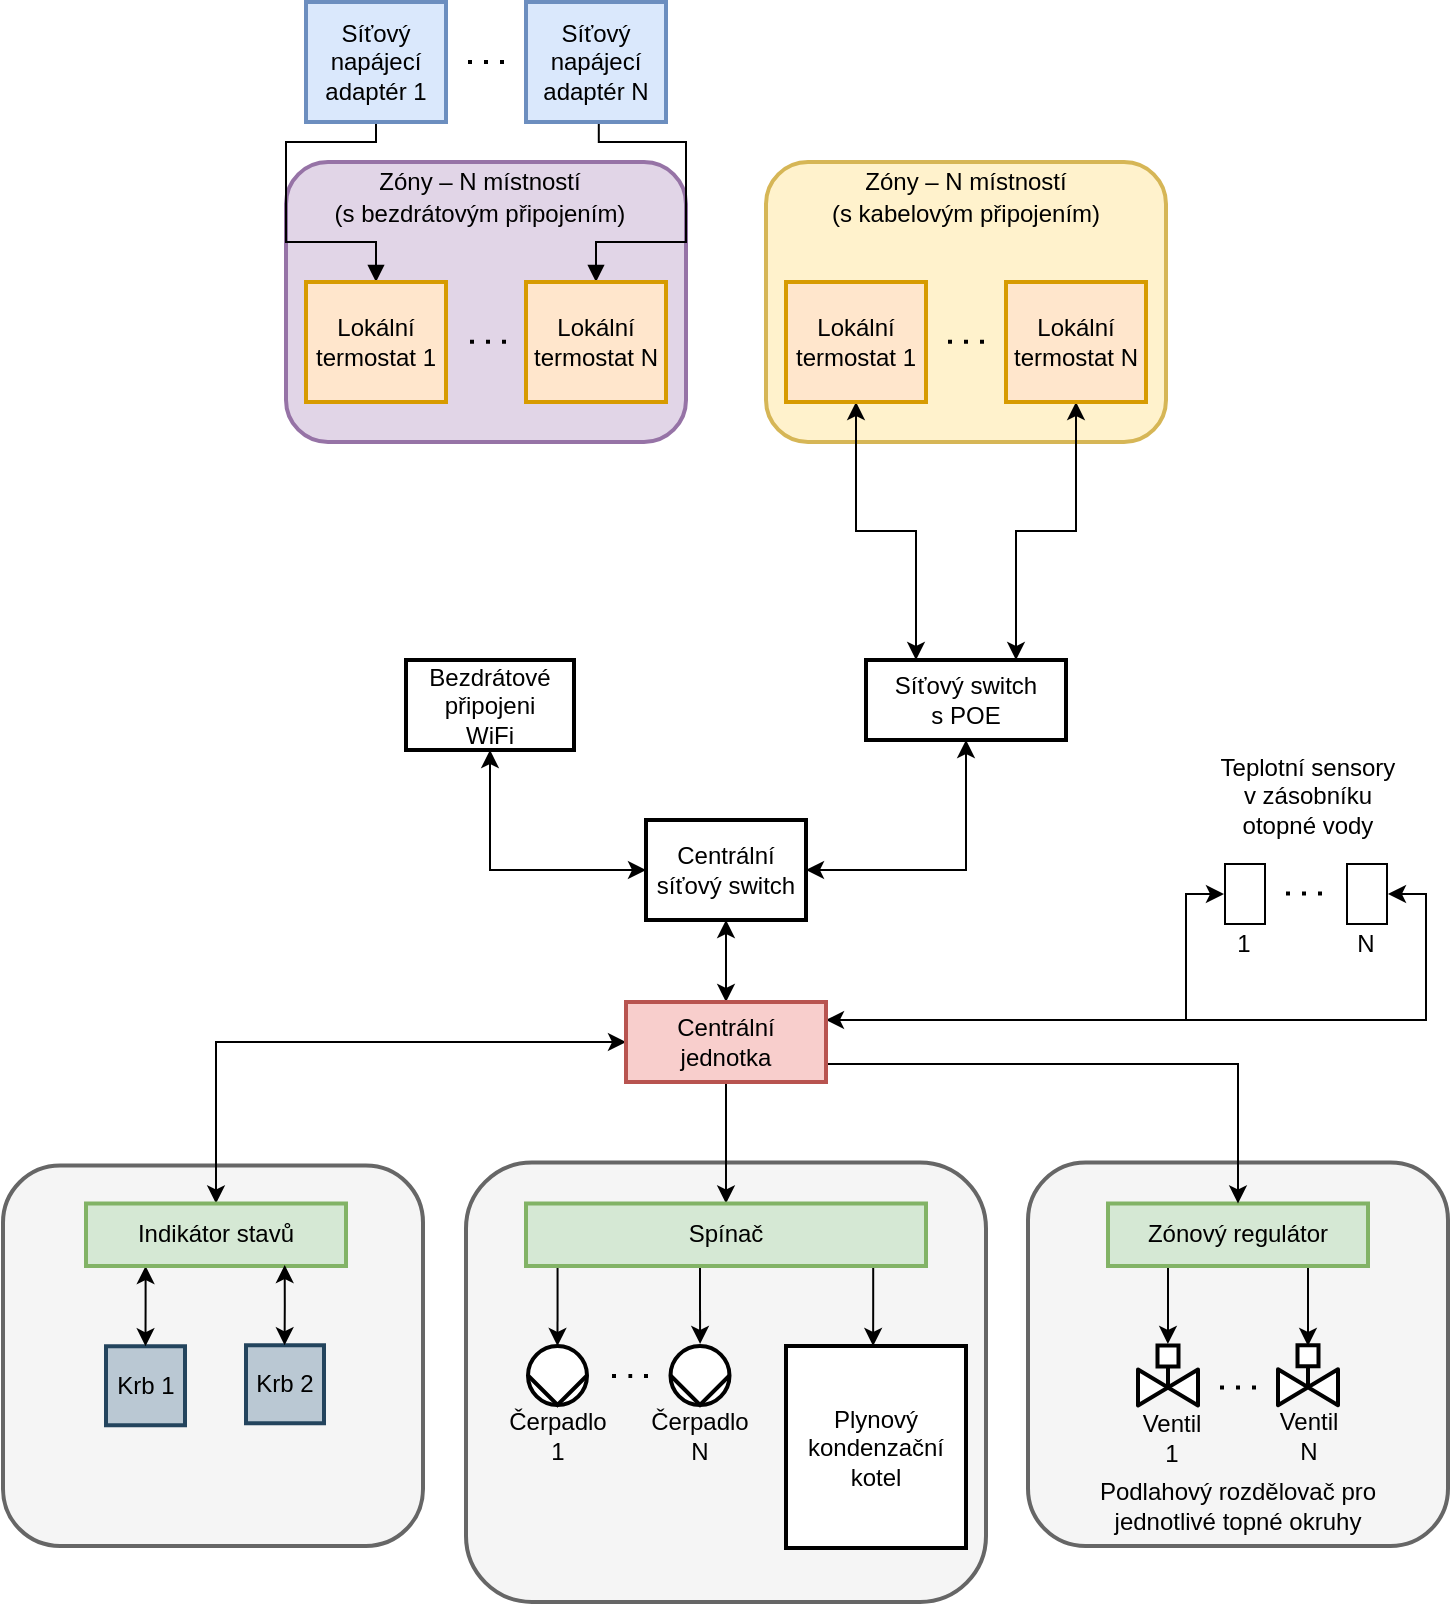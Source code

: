 <mxfile version="13.10.0" type="device"><diagram id="OQWnciAQnM_iIbDHGHQT" name="Page-1"><mxGraphModel dx="1564" dy="1298" grid="1" gridSize="10" guides="1" tooltips="1" connect="1" arrows="1" fold="1" page="1" pageScale="1" pageWidth="827" pageHeight="1169" math="1" shadow="0"><root><mxCell id="0"/><mxCell id="1" parent="0"/><mxCell id="rNNqhviS-toqoHtGZwfO-22" value="" style="rounded=1;whiteSpace=wrap;html=1;strokeWidth=2;strokeColor=#9673a6;fillColor=#e1d5e7;" parent="1" vertex="1"><mxGeometry x="200" y="159" width="200" height="140" as="geometry"/></mxCell><mxCell id="rNNqhviS-toqoHtGZwfO-32" value="" style="rounded=1;whiteSpace=wrap;html=1;strokeWidth=2;strokeColor=#d6b656;fillColor=#fff2cc;" parent="1" vertex="1"><mxGeometry x="440" y="159" width="200" height="140" as="geometry"/></mxCell><mxCell id="rNNqhviS-toqoHtGZwfO-74" value="" style="rounded=1;whiteSpace=wrap;html=1;strokeWidth=2;strokeColor=#666666;fontColor=#333333;fillColor=#f5f5f5;" parent="1" vertex="1"><mxGeometry x="571" y="659.25" width="210" height="191.75" as="geometry"/></mxCell><mxCell id="rNNqhviS-toqoHtGZwfO-81" style="edgeStyle=orthogonalEdgeStyle;rounded=0;orthogonalLoop=1;jettySize=auto;html=1;startArrow=classic;startFill=1;endArrow=none;endFill=0;entryX=0.839;entryY=1.003;entryDx=0;entryDy=0;entryPerimeter=0;" parent="1" target="rNNqhviS-toqoHtGZwfO-60" edge="1"><mxGeometry relative="1" as="geometry"><mxPoint x="711" y="751" as="sourcePoint"/><Array as="points"><mxPoint x="711" y="711"/></Array></mxGeometry></mxCell><mxCell id="C-ky9rX12c1Sp_fLIFlz-12" value="" style="rounded=1;whiteSpace=wrap;html=1;strokeWidth=2;fillColor=#f5f5f5;strokeColor=#666666;fontColor=#333333;" parent="1" vertex="1"><mxGeometry x="58.5" y="660.75" width="210" height="190.25" as="geometry"/></mxCell><mxCell id="C-ky9rX12c1Sp_fLIFlz-14" style="edgeStyle=orthogonalEdgeStyle;rounded=0;orthogonalLoop=1;jettySize=auto;html=1;startArrow=none;startFill=0;endArrow=classic;endFill=1;entryX=0.498;entryY=-0.026;entryDx=0;entryDy=0;entryPerimeter=0;" parent="1" source="rNNqhviS-toqoHtGZwfO-60" target="rNNqhviS-toqoHtGZwfO-65" edge="1"><mxGeometry relative="1" as="geometry"><Array as="points"><mxPoint x="641" y="741"/><mxPoint x="641" y="741"/></Array></mxGeometry></mxCell><mxCell id="rNNqhviS-toqoHtGZwfO-60" value="Zónový regulátor" style="rounded=0;whiteSpace=wrap;html=1;strokeWidth=2;fillColor=#d5e8d4;strokeColor=#82b366;" parent="1" vertex="1"><mxGeometry x="611" y="679.75" width="130" height="31.25" as="geometry"/></mxCell><mxCell id="C-ky9rX12c1Sp_fLIFlz-6" value="" style="rounded=1;whiteSpace=wrap;html=1;strokeWidth=2;fillColor=#f5f5f5;strokeColor=#666666;fontColor=#333333;" parent="1" vertex="1"><mxGeometry x="290" y="659.25" width="260" height="219.75" as="geometry"/></mxCell><mxCell id="rNNqhviS-toqoHtGZwfO-5" style="edgeStyle=orthogonalEdgeStyle;rounded=0;orthogonalLoop=1;jettySize=auto;html=1;exitX=0.5;exitY=0;exitDx=0;exitDy=0;entryX=0.5;entryY=1;entryDx=0;entryDy=0;startArrow=classic;startFill=1;" parent="1" source="rNNqhviS-toqoHtGZwfO-1" target="rNNqhviS-toqoHtGZwfO-4" edge="1"><mxGeometry relative="1" as="geometry"><Array as="points"><mxPoint x="420" y="558"/><mxPoint x="420" y="558"/></Array></mxGeometry></mxCell><mxCell id="rNNqhviS-toqoHtGZwfO-62" style="edgeStyle=orthogonalEdgeStyle;rounded=0;orthogonalLoop=1;jettySize=auto;html=1;entryX=0.5;entryY=0;entryDx=0;entryDy=0;startArrow=none;startFill=0;endArrow=classic;endFill=1;exitX=0.5;exitY=1;exitDx=0;exitDy=0;" parent="1" source="rNNqhviS-toqoHtGZwfO-1" target="rNNqhviS-toqoHtGZwfO-59" edge="1"><mxGeometry relative="1" as="geometry"/></mxCell><mxCell id="rNNqhviS-toqoHtGZwfO-63" style="edgeStyle=orthogonalEdgeStyle;rounded=0;orthogonalLoop=1;jettySize=auto;html=1;exitX=1;exitY=0.5;exitDx=0;exitDy=0;startArrow=none;startFill=0;endArrow=classic;endFill=1;" parent="1" source="rNNqhviS-toqoHtGZwfO-1" target="rNNqhviS-toqoHtGZwfO-60" edge="1"><mxGeometry relative="1" as="geometry"><Array as="points"><mxPoint x="470" y="610"/><mxPoint x="676" y="610"/></Array></mxGeometry></mxCell><mxCell id="C-ky9rX12c1Sp_fLIFlz-8" style="edgeStyle=orthogonalEdgeStyle;rounded=0;orthogonalLoop=1;jettySize=auto;html=1;startArrow=classic;startFill=1;entryX=0.5;entryY=0;entryDx=0;entryDy=0;" parent="1" source="rNNqhviS-toqoHtGZwfO-1" target="C-ky9rX12c1Sp_fLIFlz-5" edge="1"><mxGeometry relative="1" as="geometry"><mxPoint x="152" y="686.25" as="targetPoint"/></mxGeometry></mxCell><mxCell id="miGsx5l1U_J2AvxsvvIS-11" style="edgeStyle=orthogonalEdgeStyle;rounded=0;orthogonalLoop=1;jettySize=auto;html=1;exitX=1;exitY=0.25;exitDx=0;exitDy=0;entryX=0.14;entryY=0.509;entryDx=0;entryDy=0;entryPerimeter=0;endArrow=classic;endFill=1;startArrow=classic;startFill=1;" parent="1" edge="1"><mxGeometry relative="1" as="geometry"><mxPoint x="470" y="588" as="sourcePoint"/><mxPoint x="668.99" y="525.006" as="targetPoint"/><Array as="points"><mxPoint x="650" y="588"/><mxPoint x="650" y="525"/></Array></mxGeometry></mxCell><mxCell id="rNNqhviS-toqoHtGZwfO-1" value="Centrální&lt;br&gt;jednotka" style="whiteSpace=wrap;html=1;fillColor=#f8cecc;strokeWidth=2;strokeColor=#b85450;" parent="1" vertex="1"><mxGeometry x="370" y="579" width="100" height="40" as="geometry"/></mxCell><mxCell id="rNNqhviS-toqoHtGZwfO-6" style="edgeStyle=orthogonalEdgeStyle;rounded=0;orthogonalLoop=1;jettySize=auto;html=1;exitX=0;exitY=0.5;exitDx=0;exitDy=0;entryX=0.5;entryY=1;entryDx=0;entryDy=0;startArrow=classic;startFill=1;" parent="1" source="rNNqhviS-toqoHtGZwfO-4" target="rNNqhviS-toqoHtGZwfO-2" edge="1"><mxGeometry relative="1" as="geometry"/></mxCell><mxCell id="rNNqhviS-toqoHtGZwfO-4" value="Centrální síťový switch" style="rounded=0;whiteSpace=wrap;html=1;strokeWidth=2;" parent="1" vertex="1"><mxGeometry x="380" y="488" width="80" height="50" as="geometry"/></mxCell><mxCell id="rNNqhviS-toqoHtGZwfO-12" style="edgeStyle=orthogonalEdgeStyle;rounded=0;orthogonalLoop=1;jettySize=auto;html=1;exitX=0.5;exitY=1;exitDx=0;exitDy=0;startArrow=classic;startFill=1;" parent="1" edge="1"><mxGeometry relative="1" as="geometry"><mxPoint x="560" y="651" as="sourcePoint"/><mxPoint x="560" y="651" as="targetPoint"/></mxGeometry></mxCell><mxCell id="rNNqhviS-toqoHtGZwfO-17" value="" style="shape=image;html=1;verticalAlign=top;verticalLabelPosition=bottom;labelBackgroundColor=#ffffff;imageAspect=0;image=https://cdn2.iconfinder.com/data/icons/shopping-elements-6/64/22-Flash_Sale_and_Thunder-128.png;strokeWidth=2;fillColor=none;rotation=-30;" parent="1" vertex="1"><mxGeometry x="232" y="291" width="50" height="90" as="geometry"/></mxCell><mxCell id="rNNqhviS-toqoHtGZwfO-18" value="" style="shape=image;html=1;verticalAlign=top;verticalLabelPosition=bottom;labelBackgroundColor=#ffffff;imageAspect=0;image=https://cdn2.iconfinder.com/data/icons/shopping-elements-6/64/22-Flash_Sale_and_Thunder-128.png;strokeWidth=2;fillColor=none;rotation=30;flipV=1;" parent="1" vertex="1"><mxGeometry x="320" y="291" width="50" height="90" as="geometry"/></mxCell><mxCell id="rNNqhviS-toqoHtGZwfO-27" value="" style="group" parent="1" vertex="1" connectable="0"><mxGeometry x="260" y="360" width="84" height="99" as="geometry"/></mxCell><mxCell id="rNNqhviS-toqoHtGZwfO-2" value="Bezdrátové připojeni&lt;br&gt;WiFi" style="rounded=0;whiteSpace=wrap;html=1;strokeWidth=2;" parent="rNNqhviS-toqoHtGZwfO-27" vertex="1"><mxGeometry y="48" width="84" height="45" as="geometry"/></mxCell><mxCell id="rNNqhviS-toqoHtGZwfO-13" value="" style="shape=image;html=1;verticalAlign=top;verticalLabelPosition=bottom;labelBackgroundColor=#ffffff;imageAspect=0;aspect=fixed;image=https://cdn2.iconfinder.com/data/icons/electronics-17/24/electronics-12-128.png;strokeWidth=2;fillColor=none;" parent="rNNqhviS-toqoHtGZwfO-27" vertex="1"><mxGeometry x="16" width="48" height="48" as="geometry"/></mxCell><mxCell id="rNNqhviS-toqoHtGZwfO-43" style="edgeStyle=orthogonalEdgeStyle;rounded=0;orthogonalLoop=1;jettySize=auto;html=1;exitX=0.5;exitY=1;exitDx=0;exitDy=0;startArrow=classic;startFill=1;entryX=0.25;entryY=0;entryDx=0;entryDy=0;" parent="1" source="rNNqhviS-toqoHtGZwfO-29" target="rNNqhviS-toqoHtGZwfO-41" edge="1"><mxGeometry relative="1" as="geometry"><mxPoint x="515" y="379" as="targetPoint"/></mxGeometry></mxCell><mxCell id="rNNqhviS-toqoHtGZwfO-44" style="edgeStyle=orthogonalEdgeStyle;rounded=0;orthogonalLoop=1;jettySize=auto;html=1;startArrow=classic;startFill=1;entryX=0.75;entryY=0;entryDx=0;entryDy=0;exitX=0.5;exitY=1;exitDx=0;exitDy=0;" parent="1" source="TtT3A8iglEBPr6birOV--1" target="rNNqhviS-toqoHtGZwfO-41" edge="1"><mxGeometry relative="1" as="geometry"><mxPoint x="565" y="379" as="targetPoint"/><mxPoint x="596" y="289" as="sourcePoint"/></mxGeometry></mxCell><mxCell id="rNNqhviS-toqoHtGZwfO-31" value="" style="endArrow=none;dashed=1;html=1;dashPattern=1 3;strokeWidth=2;" parent="1" edge="1"><mxGeometry x="436" y="158.9" width="50" height="50" as="geometry"><mxPoint x="549" y="248.9" as="sourcePoint"/><mxPoint x="529" y="248.9" as="targetPoint"/></mxGeometry></mxCell><mxCell id="rNNqhviS-toqoHtGZwfO-33" value="Zóny – N místností" style="text;html=1;strokeColor=none;fillColor=none;align=center;verticalAlign=middle;whiteSpace=wrap;rounded=0;" parent="1" vertex="1"><mxGeometry x="475" y="159" width="130" height="20" as="geometry"/></mxCell><mxCell id="rNNqhviS-toqoHtGZwfO-34" value="(s kabelovým připojením)" style="text;html=1;strokeColor=none;fillColor=none;align=center;verticalAlign=middle;whiteSpace=wrap;rounded=0;" parent="1" vertex="1"><mxGeometry x="445" y="175" width="190" height="20" as="geometry"/></mxCell><mxCell id="rNNqhviS-toqoHtGZwfO-21" value="" style="endArrow=none;dashed=1;html=1;dashPattern=1 3;strokeWidth=2;" parent="1" edge="1"><mxGeometry x="197" y="158.9" width="50" height="50" as="geometry"><mxPoint x="310" y="248.9" as="sourcePoint"/><mxPoint x="290" y="248.9" as="targetPoint"/></mxGeometry></mxCell><mxCell id="rNNqhviS-toqoHtGZwfO-23" value="Zóny – N místností" style="text;html=1;strokeColor=none;fillColor=none;align=center;verticalAlign=middle;whiteSpace=wrap;rounded=0;" parent="1" vertex="1"><mxGeometry x="232" y="159" width="130" height="20" as="geometry"/></mxCell><mxCell id="rNNqhviS-toqoHtGZwfO-24" value="(s bezdrátovým připojením)" style="text;html=1;strokeColor=none;fillColor=none;align=center;verticalAlign=middle;whiteSpace=wrap;rounded=0;" parent="1" vertex="1"><mxGeometry x="202" y="175" width="190" height="20" as="geometry"/></mxCell><mxCell id="rNNqhviS-toqoHtGZwfO-50" style="edgeStyle=orthogonalEdgeStyle;rounded=0;orthogonalLoop=1;jettySize=auto;html=1;entryX=1;entryY=0.5;entryDx=0;entryDy=0;startArrow=classic;startFill=1;exitX=0.5;exitY=1;exitDx=0;exitDy=0;" parent="1" source="rNNqhviS-toqoHtGZwfO-41" target="rNNqhviS-toqoHtGZwfO-4" edge="1"><mxGeometry relative="1" as="geometry"/></mxCell><mxCell id="rNNqhviS-toqoHtGZwfO-41" value="Síťový switch&lt;br&gt;s POE" style="whiteSpace=wrap;html=1;strokeWidth=2;" parent="1" vertex="1"><mxGeometry x="490" y="408" width="100" height="40" as="geometry"/></mxCell><mxCell id="rNNqhviS-toqoHtGZwfO-56" style="edgeStyle=orthogonalEdgeStyle;rounded=0;orthogonalLoop=1;jettySize=auto;html=1;startArrow=none;startFill=0;endArrow=block;endFill=1;exitX=0.5;exitY=1;exitDx=0;exitDy=0;" parent="1" source="rNNqhviS-toqoHtGZwfO-53" target="TtT3A8iglEBPr6birOV--2" edge="1"><mxGeometry relative="1" as="geometry"><Array as="points"><mxPoint x="245" y="149"/><mxPoint x="200" y="149"/><mxPoint x="200" y="199"/><mxPoint x="245" y="199"/></Array><mxPoint x="245" y="209" as="targetPoint"/></mxGeometry></mxCell><mxCell id="rNNqhviS-toqoHtGZwfO-53" value="&lt;span&gt;Síťový napájecí adaptér 1&lt;/span&gt;" style="rounded=0;whiteSpace=wrap;html=1;strokeWidth=2;fillColor=#dae8fc;strokeColor=#6c8ebf;" parent="1" vertex="1"><mxGeometry x="210" y="79" width="70" height="60" as="geometry"/></mxCell><mxCell id="rNNqhviS-toqoHtGZwfO-55" style="edgeStyle=orthogonalEdgeStyle;rounded=0;orthogonalLoop=1;jettySize=auto;html=1;startArrow=none;startFill=0;endArrow=block;endFill=1;exitX=0.52;exitY=0.998;exitDx=0;exitDy=0;exitPerimeter=0;entryX=0.5;entryY=0;entryDx=0;entryDy=0;" parent="1" source="rNNqhviS-toqoHtGZwfO-54" target="TtT3A8iglEBPr6birOV--3" edge="1"><mxGeometry relative="1" as="geometry"><Array as="points"><mxPoint x="356" y="149"/><mxPoint x="400" y="149"/><mxPoint x="400" y="199"/><mxPoint x="355" y="199"/></Array><mxPoint x="357" y="209" as="targetPoint"/></mxGeometry></mxCell><mxCell id="rNNqhviS-toqoHtGZwfO-54" value="Síťový napájecí adaptér N" style="rounded=0;whiteSpace=wrap;html=1;strokeWidth=2;fillColor=#dae8fc;strokeColor=#6c8ebf;" parent="1" vertex="1"><mxGeometry x="320" y="79" width="70" height="60" as="geometry"/></mxCell><mxCell id="rNNqhviS-toqoHtGZwfO-58" value="" style="endArrow=none;dashed=1;html=1;dashPattern=1 3;strokeWidth=2;" parent="1" edge="1"><mxGeometry x="196" y="19" width="50" height="50" as="geometry"><mxPoint x="309" y="109" as="sourcePoint"/><mxPoint x="289" y="109" as="targetPoint"/></mxGeometry></mxCell><mxCell id="rNNqhviS-toqoHtGZwfO-65" value="" style="verticalLabelPosition=bottom;align=center;html=1;verticalAlign=top;pointerEvents=1;dashed=0;shape=mxgraph.pid2valves.valve;valveType=gate;actuator=powered;strokeWidth=2;" parent="1" vertex="1"><mxGeometry x="626" y="750.75" width="30" height="30" as="geometry"/></mxCell><mxCell id="rNNqhviS-toqoHtGZwfO-66" value="" style="part=1;strokeColor=none;fillColor=none;fontStyle=1;fontSize=14;" parent="rNNqhviS-toqoHtGZwfO-65" vertex="1"><mxGeometry x="9.75" width="10.5" height="10.5" as="geometry"/></mxCell><mxCell id="rNNqhviS-toqoHtGZwfO-67" value="" style="verticalLabelPosition=bottom;align=center;html=1;verticalAlign=top;pointerEvents=1;dashed=0;shape=mxgraph.pid2valves.valve;valveType=gate;actuator=powered;strokeWidth=2;" parent="1" vertex="1"><mxGeometry x="696" y="750.63" width="30" height="30" as="geometry"/></mxCell><mxCell id="rNNqhviS-toqoHtGZwfO-68" value="" style="part=1;strokeColor=none;fillColor=none;fontStyle=1;fontSize=14;" parent="rNNqhviS-toqoHtGZwfO-67" vertex="1"><mxGeometry x="9.75" width="10.5" height="10.5" as="geometry"/></mxCell><mxCell id="rNNqhviS-toqoHtGZwfO-71" value="" style="endArrow=none;dashed=1;html=1;dashPattern=1 3;strokeWidth=2;" parent="1" edge="1"><mxGeometry x="572" y="681.76" width="50" height="50" as="geometry"><mxPoint x="685" y="771.76" as="sourcePoint"/><mxPoint x="665" y="771.76" as="targetPoint"/></mxGeometry></mxCell><mxCell id="rNNqhviS-toqoHtGZwfO-72" value="Ventil 1" style="text;html=1;strokeColor=none;fillColor=none;align=center;verticalAlign=middle;whiteSpace=wrap;rounded=0;" parent="1" vertex="1"><mxGeometry x="626" y="786.5" width="34" height="20" as="geometry"/></mxCell><mxCell id="rNNqhviS-toqoHtGZwfO-73" value="Ventil N" style="text;html=1;strokeColor=none;fillColor=none;align=center;verticalAlign=middle;whiteSpace=wrap;rounded=0;" parent="1" vertex="1"><mxGeometry x="693.5" y="785.63" width="35" height="20" as="geometry"/></mxCell><mxCell id="rNNqhviS-toqoHtGZwfO-75" value="Podlahový rozdělovač pro jednotlivé topné okruhy" style="text;html=1;strokeColor=none;fillColor=none;align=center;verticalAlign=middle;whiteSpace=wrap;rounded=0;" parent="1" vertex="1"><mxGeometry x="581" y="821" width="190" height="20" as="geometry"/></mxCell><mxCell id="rNNqhviS-toqoHtGZwfO-84" value="" style="shape=mxgraph.pid.pumps_-_iso.pump_(liquid);html=1;pointerEvents=1;align=center;verticalLabelPosition=bottom;verticalAlign=top;dashed=0;strokeWidth=2;aspect=fixed;rotation=90;" parent="1" vertex="1"><mxGeometry x="321" y="751" width="29.5" height="29.5" as="geometry"/></mxCell><mxCell id="rNNqhviS-toqoHtGZwfO-87" style="edgeStyle=orthogonalEdgeStyle;rounded=0;orthogonalLoop=1;jettySize=auto;html=1;startArrow=classic;startFill=1;endArrow=none;endFill=0;exitX=-0.036;exitY=0.499;exitDx=0;exitDy=0;exitPerimeter=0;" parent="1" source="rNNqhviS-toqoHtGZwfO-85" edge="1"><mxGeometry relative="1" as="geometry"><mxPoint x="407" y="751" as="sourcePoint"/><mxPoint x="407" y="711" as="targetPoint"/><Array as="points"><mxPoint x="407" y="711"/></Array></mxGeometry></mxCell><mxCell id="rNNqhviS-toqoHtGZwfO-85" value="" style="shape=mxgraph.pid.pumps_-_iso.pump_(liquid);html=1;pointerEvents=1;align=center;verticalLabelPosition=bottom;verticalAlign=top;dashed=0;strokeWidth=2;aspect=fixed;rotation=90;" parent="1" vertex="1"><mxGeometry x="392.25" y="751" width="29.5" height="29.5" as="geometry"/></mxCell><mxCell id="rNNqhviS-toqoHtGZwfO-88" value="" style="endArrow=none;dashed=1;html=1;dashPattern=1 3;strokeWidth=2;" parent="1" edge="1"><mxGeometry x="268" y="676" width="50" height="50" as="geometry"><mxPoint x="381" y="766" as="sourcePoint"/><mxPoint x="361" y="766" as="targetPoint"/><Array as="points"><mxPoint x="374.62" y="766.01"/></Array></mxGeometry></mxCell><mxCell id="rNNqhviS-toqoHtGZwfO-90" style="edgeStyle=orthogonalEdgeStyle;rounded=0;orthogonalLoop=1;jettySize=auto;html=1;entryX=0.868;entryY=0.998;entryDx=0;entryDy=0;entryPerimeter=0;startArrow=classic;startFill=1;endArrow=none;endFill=0;exitX=0.484;exitY=0;exitDx=0;exitDy=0;exitPerimeter=0;" parent="1" source="rNNqhviS-toqoHtGZwfO-89" target="rNNqhviS-toqoHtGZwfO-59" edge="1"><mxGeometry relative="1" as="geometry"><Array as="points"/></mxGeometry></mxCell><mxCell id="rNNqhviS-toqoHtGZwfO-89" value="Plynový kondenzační kotel" style="rounded=0;whiteSpace=wrap;html=1;strokeWidth=2;" parent="1" vertex="1"><mxGeometry x="450" y="751" width="90" height="101" as="geometry"/></mxCell><mxCell id="rNNqhviS-toqoHtGZwfO-92" value="Čerpadlo 1" style="text;html=1;strokeColor=none;fillColor=none;align=center;verticalAlign=middle;whiteSpace=wrap;rounded=0;" parent="1" vertex="1"><mxGeometry x="310" y="786" width="51.5" height="20" as="geometry"/></mxCell><mxCell id="rNNqhviS-toqoHtGZwfO-93" value="Čerpadlo N" style="text;html=1;strokeColor=none;fillColor=none;align=center;verticalAlign=middle;whiteSpace=wrap;rounded=0;" parent="1" vertex="1"><mxGeometry x="381" y="786" width="51.5" height="20" as="geometry"/></mxCell><mxCell id="C-ky9rX12c1Sp_fLIFlz-1" value="Krb 2" style="whiteSpace=wrap;html=1;aspect=fixed;fillColor=#bac8d3;strokeWidth=2;strokeColor=#23445d;" parent="1" vertex="1"><mxGeometry x="180" y="750.63" width="39" height="39" as="geometry"/></mxCell><mxCell id="C-ky9rX12c1Sp_fLIFlz-2" value="Krb 1" style="whiteSpace=wrap;html=1;aspect=fixed;fillColor=#bac8d3;strokeWidth=2;strokeColor=#23445d;" parent="1" vertex="1"><mxGeometry x="110" y="751.13" width="39.5" height="39.5" as="geometry"/></mxCell><mxCell id="C-ky9rX12c1Sp_fLIFlz-17" style="edgeStyle=orthogonalEdgeStyle;rounded=0;orthogonalLoop=1;jettySize=auto;html=1;entryX=0.5;entryY=0;entryDx=0;entryDy=0;startArrow=classic;startFill=1;endArrow=classic;endFill=1;" parent="1" source="C-ky9rX12c1Sp_fLIFlz-5" target="C-ky9rX12c1Sp_fLIFlz-2" edge="1"><mxGeometry relative="1" as="geometry"><Array as="points"><mxPoint x="130" y="731"/></Array></mxGeometry></mxCell><mxCell id="C-ky9rX12c1Sp_fLIFlz-5" value="Indikátor stavů" style="rounded=0;whiteSpace=wrap;html=1;fillColor=#d5e8d4;strokeWidth=2;strokeColor=#82b366;" parent="1" vertex="1"><mxGeometry x="100" y="679.75" width="130" height="31.25" as="geometry"/></mxCell><mxCell id="C-ky9rX12c1Sp_fLIFlz-15" style="edgeStyle=orthogonalEdgeStyle;rounded=0;orthogonalLoop=1;jettySize=auto;html=1;startArrow=classic;startFill=1;endArrow=none;endFill=0;exitX=0;exitY=0.5;exitDx=0;exitDy=0;exitPerimeter=0;" parent="1" source="rNNqhviS-toqoHtGZwfO-84" edge="1"><mxGeometry relative="1" as="geometry"><mxPoint x="335.63" y="751" as="sourcePoint"/><mxPoint x="335.63" y="711" as="targetPoint"/><Array as="points"><mxPoint x="336" y="711"/></Array></mxGeometry></mxCell><mxCell id="C-ky9rX12c1Sp_fLIFlz-18" style="edgeStyle=orthogonalEdgeStyle;rounded=0;orthogonalLoop=1;jettySize=auto;html=1;entryX=0.5;entryY=0;entryDx=0;entryDy=0;startArrow=classic;startFill=1;endArrow=classic;endFill=1;" parent="1" edge="1"><mxGeometry relative="1" as="geometry"><mxPoint x="199.35" y="710.5" as="sourcePoint"/><mxPoint x="199.3" y="750.63" as="targetPoint"/><Array as="points"><mxPoint x="199.55" y="730.5"/></Array></mxGeometry></mxCell><mxCell id="TtT3A8iglEBPr6birOV--1" value="Lokální termostat N" style="whiteSpace=wrap;html=1;strokeWidth=2;fillColor=#ffe6cc;strokeColor=#d79b00;" parent="1" vertex="1"><mxGeometry x="560" y="219" width="70" height="60" as="geometry"/></mxCell><mxCell id="TtT3A8iglEBPr6birOV--3" value="Lokální termostat N" style="whiteSpace=wrap;html=1;strokeWidth=2;fillColor=#ffe6cc;strokeColor=#d79b00;" parent="1" vertex="1"><mxGeometry x="320" y="219" width="70" height="60" as="geometry"/></mxCell><mxCell id="TtT3A8iglEBPr6birOV--2" value="Lokální termostat 1" style="whiteSpace=wrap;html=1;strokeWidth=2;fillColor=#ffe6cc;strokeColor=#d79b00;" parent="1" vertex="1"><mxGeometry x="210" y="219" width="70" height="60" as="geometry"/></mxCell><mxCell id="rNNqhviS-toqoHtGZwfO-29" value="Lokální termostat 1" style="whiteSpace=wrap;html=1;strokeWidth=2;fillColor=#ffe6cc;strokeColor=#d79b00;" parent="1" vertex="1"><mxGeometry x="450" y="219" width="70" height="60" as="geometry"/></mxCell><mxCell id="rNNqhviS-toqoHtGZwfO-59" value="Spínač" style="rounded=0;whiteSpace=wrap;html=1;strokeWidth=2;fillColor=#d5e8d4;strokeColor=#82b366;" parent="1" vertex="1"><mxGeometry x="320" y="679.75" width="200" height="31.25" as="geometry"/></mxCell><mxCell id="miGsx5l1U_J2AvxsvvIS-3" value="" style="group" parent="1" vertex="1" connectable="0"><mxGeometry x="665" y="510" width="38.5" height="40" as="geometry"/></mxCell><mxCell id="miGsx5l1U_J2AvxsvvIS-1" value="" style="rounded=0;whiteSpace=wrap;html=1;fillColor=none;" parent="miGsx5l1U_J2AvxsvvIS-3" vertex="1"><mxGeometry x="4.5" width="20" height="30" as="geometry"/></mxCell><mxCell id="miGsx5l1U_J2AvxsvvIS-2" value="" style="shape=image;html=1;verticalAlign=top;verticalLabelPosition=bottom;labelBackgroundColor=#ffffff;imageAspect=0;aspect=fixed;image=https://cdn0.iconfinder.com/data/icons/good-weather-1/96/weather_icons-64-128.png;fillColor=none;" parent="miGsx5l1U_J2AvxsvvIS-3" vertex="1"><mxGeometry x="-4.75" y="-4.25" width="38.5" height="38.5" as="geometry"/></mxCell><mxCell id="miGsx5l1U_J2AvxsvvIS-4" value="" style="group" parent="1" vertex="1" connectable="0"><mxGeometry x="726" y="510" width="38.5" height="40" as="geometry"/></mxCell><mxCell id="miGsx5l1U_J2AvxsvvIS-5" value="" style="rounded=0;whiteSpace=wrap;html=1;fillColor=none;" parent="miGsx5l1U_J2AvxsvvIS-4" vertex="1"><mxGeometry x="4.5" width="20" height="30" as="geometry"/></mxCell><mxCell id="miGsx5l1U_J2AvxsvvIS-6" value="" style="shape=image;html=1;verticalAlign=top;verticalLabelPosition=bottom;labelBackgroundColor=#ffffff;imageAspect=0;aspect=fixed;image=https://cdn0.iconfinder.com/data/icons/good-weather-1/96/weather_icons-64-128.png;fillColor=none;" parent="miGsx5l1U_J2AvxsvvIS-4" vertex="1"><mxGeometry x="-4.75" y="-4.25" width="38.5" height="38.5" as="geometry"/></mxCell><mxCell id="miGsx5l1U_J2AvxsvvIS-7" value="" style="endArrow=none;dashed=1;html=1;dashPattern=1 3;strokeWidth=2;" parent="1" edge="1"><mxGeometry x="605" y="434.8" width="50" height="50" as="geometry"><mxPoint x="718" y="524.8" as="sourcePoint"/><mxPoint x="698" y="524.8" as="targetPoint"/></mxGeometry></mxCell><mxCell id="miGsx5l1U_J2AvxsvvIS-8" value="1" style="text;html=1;strokeColor=none;fillColor=none;align=center;verticalAlign=middle;whiteSpace=wrap;rounded=0;" parent="1" vertex="1"><mxGeometry x="659.25" y="540" width="40" height="20" as="geometry"/></mxCell><mxCell id="miGsx5l1U_J2AvxsvvIS-9" value="N" style="text;html=1;strokeColor=none;fillColor=none;align=center;verticalAlign=middle;whiteSpace=wrap;rounded=0;" parent="1" vertex="1"><mxGeometry x="720.25" y="540" width="40" height="20" as="geometry"/></mxCell><mxCell id="miGsx5l1U_J2AvxsvvIS-10" value="Teplotní sensory&lt;br&gt;v zásobníku otopné vody" style="text;html=1;strokeColor=none;fillColor=none;align=center;verticalAlign=middle;whiteSpace=wrap;rounded=0;" parent="1" vertex="1"><mxGeometry x="661" y="442" width="100" height="68" as="geometry"/></mxCell><mxCell id="miGsx5l1U_J2AvxsvvIS-12" style="edgeStyle=orthogonalEdgeStyle;rounded=0;orthogonalLoop=1;jettySize=auto;html=1;endArrow=none;endFill=0;exitX=0.877;exitY=0.509;exitDx=0;exitDy=0;exitPerimeter=0;startArrow=classic;startFill=1;" parent="1" edge="1"><mxGeometry relative="1" as="geometry"><mxPoint x="650" y="587" as="targetPoint"/><mxPoint x="750.995" y="525.006" as="sourcePoint"/><Array as="points"><mxPoint x="770" y="525"/><mxPoint x="770" y="588"/><mxPoint x="650" y="588"/></Array></mxGeometry></mxCell></root></mxGraphModel></diagram></mxfile>
